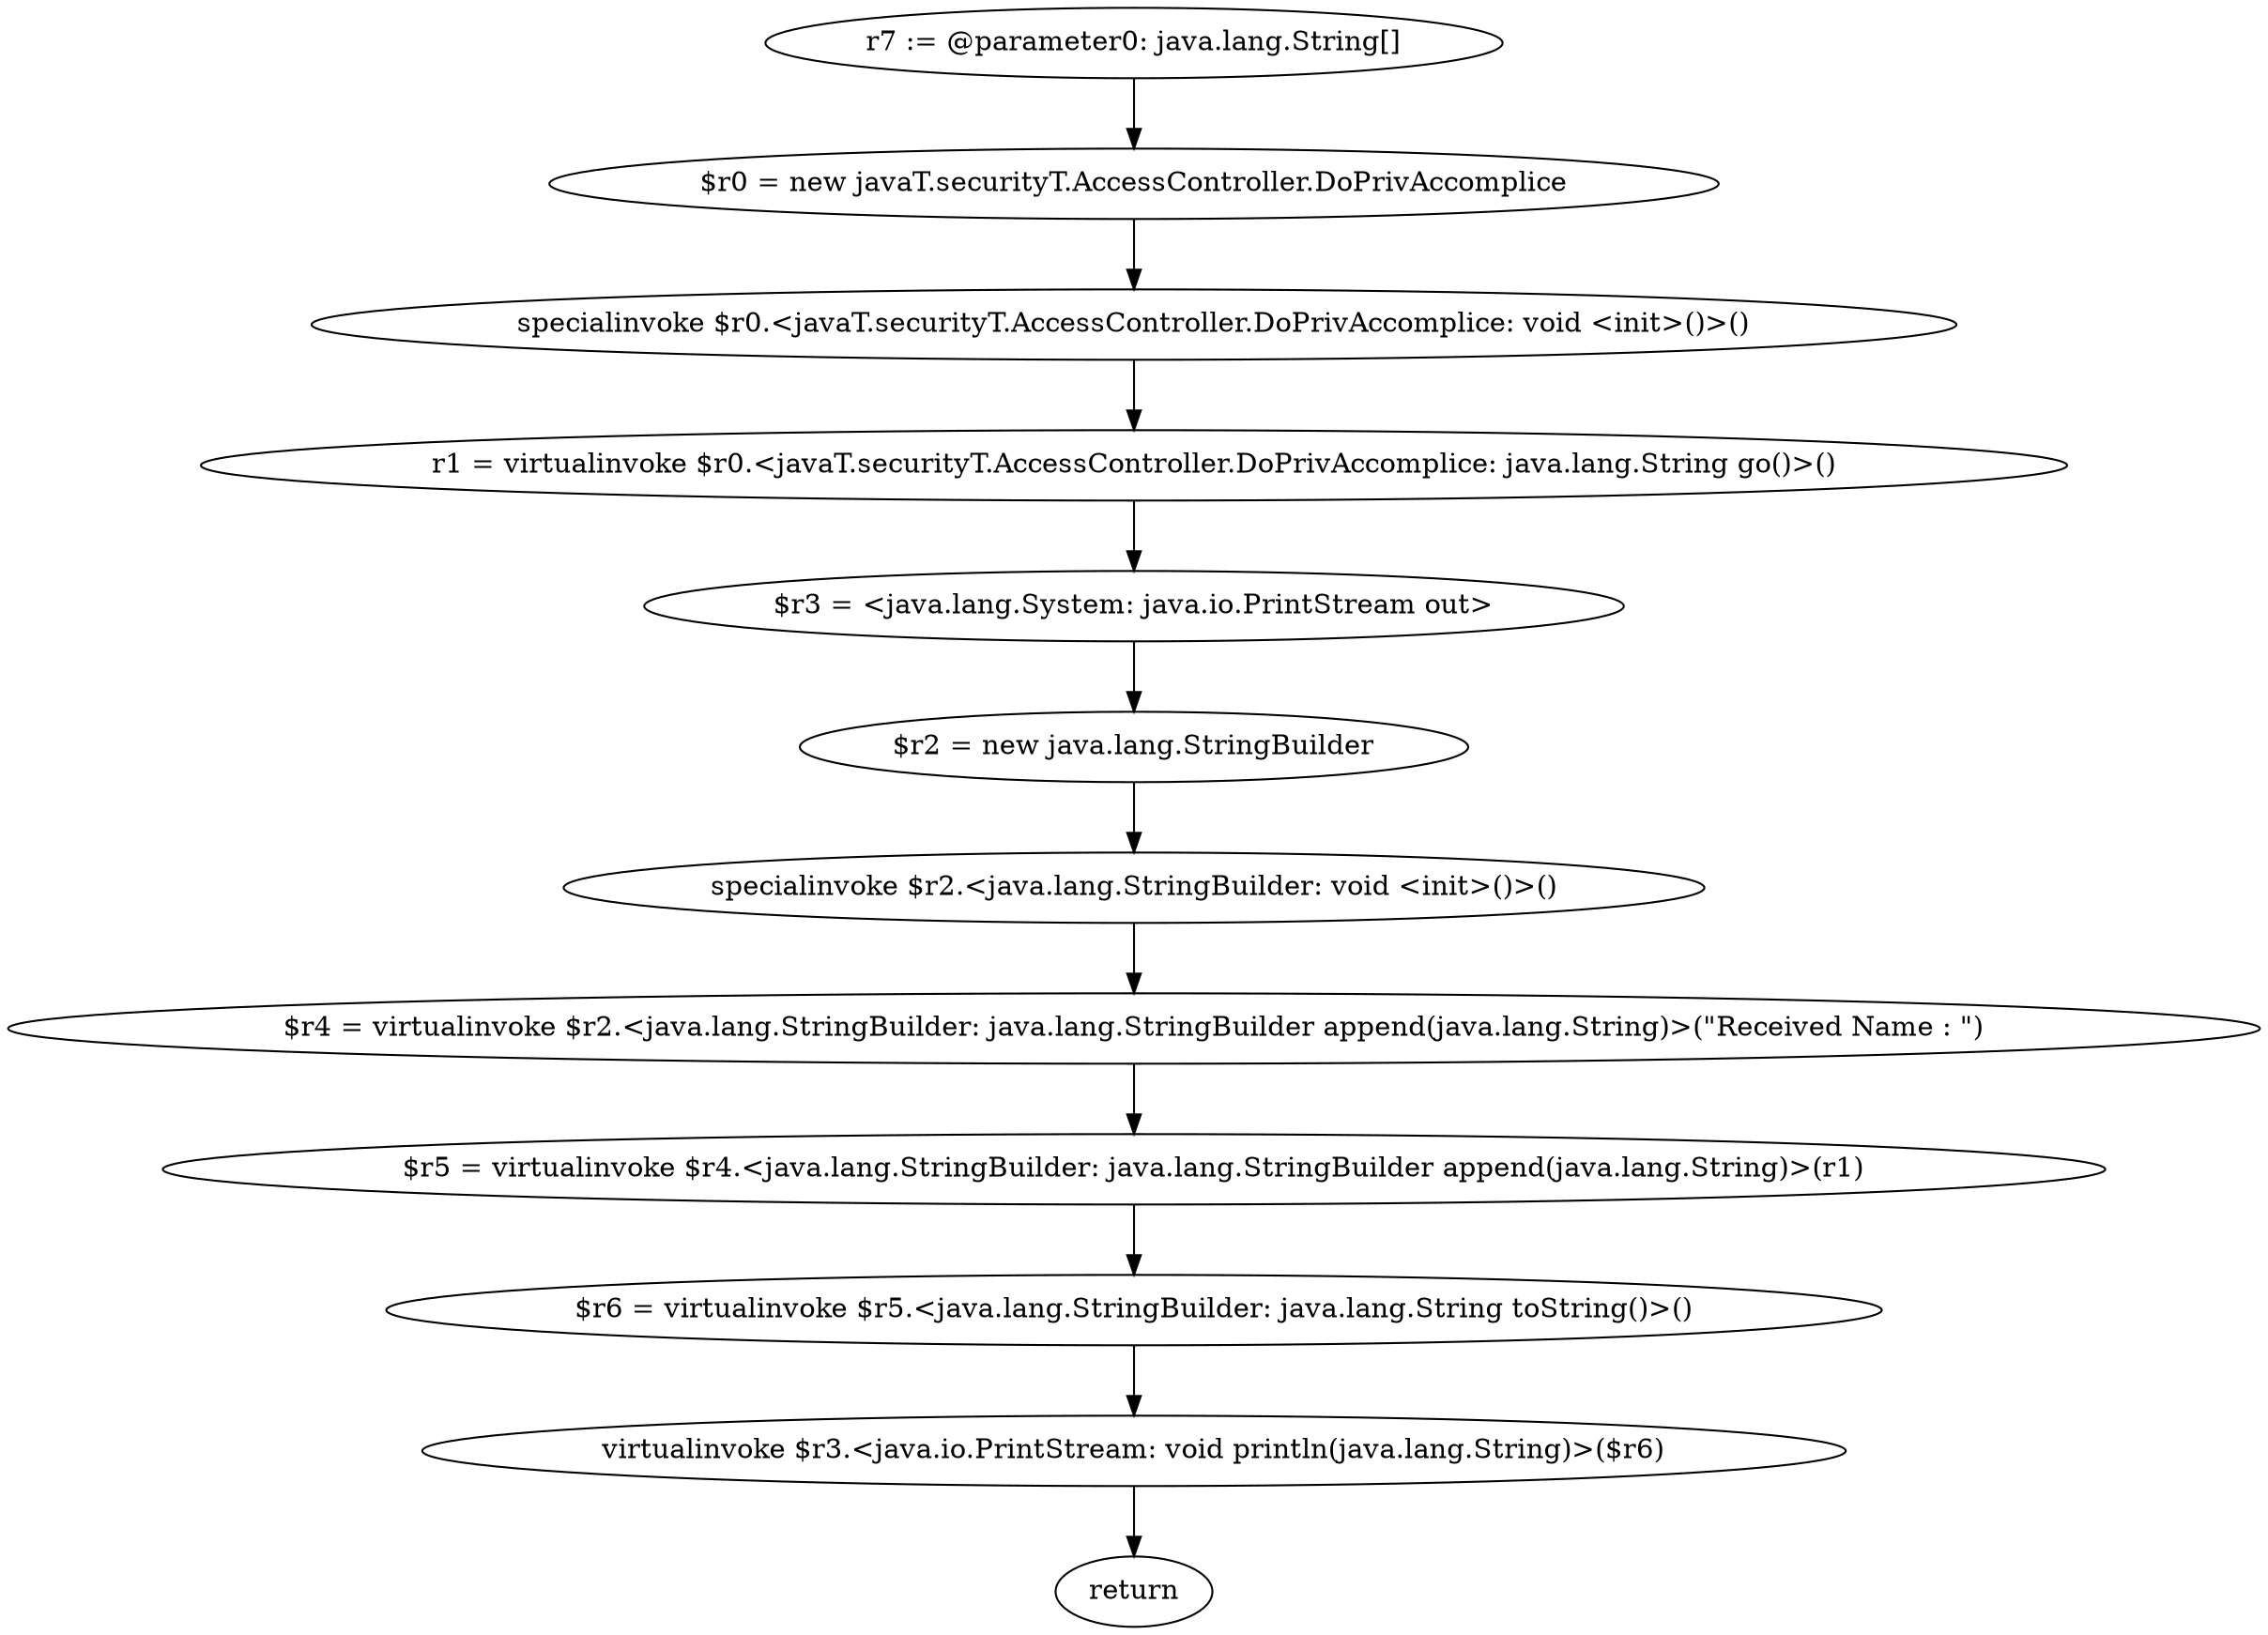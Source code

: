 digraph "unitGraph" {
    "r7 := @parameter0: java.lang.String[]"
    "$r0 = new javaT.securityT.AccessController.DoPrivAccomplice"
    "specialinvoke $r0.<javaT.securityT.AccessController.DoPrivAccomplice: void <init>()>()"
    "r1 = virtualinvoke $r0.<javaT.securityT.AccessController.DoPrivAccomplice: java.lang.String go()>()"
    "$r3 = <java.lang.System: java.io.PrintStream out>"
    "$r2 = new java.lang.StringBuilder"
    "specialinvoke $r2.<java.lang.StringBuilder: void <init>()>()"
    "$r4 = virtualinvoke $r2.<java.lang.StringBuilder: java.lang.StringBuilder append(java.lang.String)>(\"Received Name : \")"
    "$r5 = virtualinvoke $r4.<java.lang.StringBuilder: java.lang.StringBuilder append(java.lang.String)>(r1)"
    "$r6 = virtualinvoke $r5.<java.lang.StringBuilder: java.lang.String toString()>()"
    "virtualinvoke $r3.<java.io.PrintStream: void println(java.lang.String)>($r6)"
    "return"
    "r7 := @parameter0: java.lang.String[]"->"$r0 = new javaT.securityT.AccessController.DoPrivAccomplice";
    "$r0 = new javaT.securityT.AccessController.DoPrivAccomplice"->"specialinvoke $r0.<javaT.securityT.AccessController.DoPrivAccomplice: void <init>()>()";
    "specialinvoke $r0.<javaT.securityT.AccessController.DoPrivAccomplice: void <init>()>()"->"r1 = virtualinvoke $r0.<javaT.securityT.AccessController.DoPrivAccomplice: java.lang.String go()>()";
    "r1 = virtualinvoke $r0.<javaT.securityT.AccessController.DoPrivAccomplice: java.lang.String go()>()"->"$r3 = <java.lang.System: java.io.PrintStream out>";
    "$r3 = <java.lang.System: java.io.PrintStream out>"->"$r2 = new java.lang.StringBuilder";
    "$r2 = new java.lang.StringBuilder"->"specialinvoke $r2.<java.lang.StringBuilder: void <init>()>()";
    "specialinvoke $r2.<java.lang.StringBuilder: void <init>()>()"->"$r4 = virtualinvoke $r2.<java.lang.StringBuilder: java.lang.StringBuilder append(java.lang.String)>(\"Received Name : \")";
    "$r4 = virtualinvoke $r2.<java.lang.StringBuilder: java.lang.StringBuilder append(java.lang.String)>(\"Received Name : \")"->"$r5 = virtualinvoke $r4.<java.lang.StringBuilder: java.lang.StringBuilder append(java.lang.String)>(r1)";
    "$r5 = virtualinvoke $r4.<java.lang.StringBuilder: java.lang.StringBuilder append(java.lang.String)>(r1)"->"$r6 = virtualinvoke $r5.<java.lang.StringBuilder: java.lang.String toString()>()";
    "$r6 = virtualinvoke $r5.<java.lang.StringBuilder: java.lang.String toString()>()"->"virtualinvoke $r3.<java.io.PrintStream: void println(java.lang.String)>($r6)";
    "virtualinvoke $r3.<java.io.PrintStream: void println(java.lang.String)>($r6)"->"return";
}
